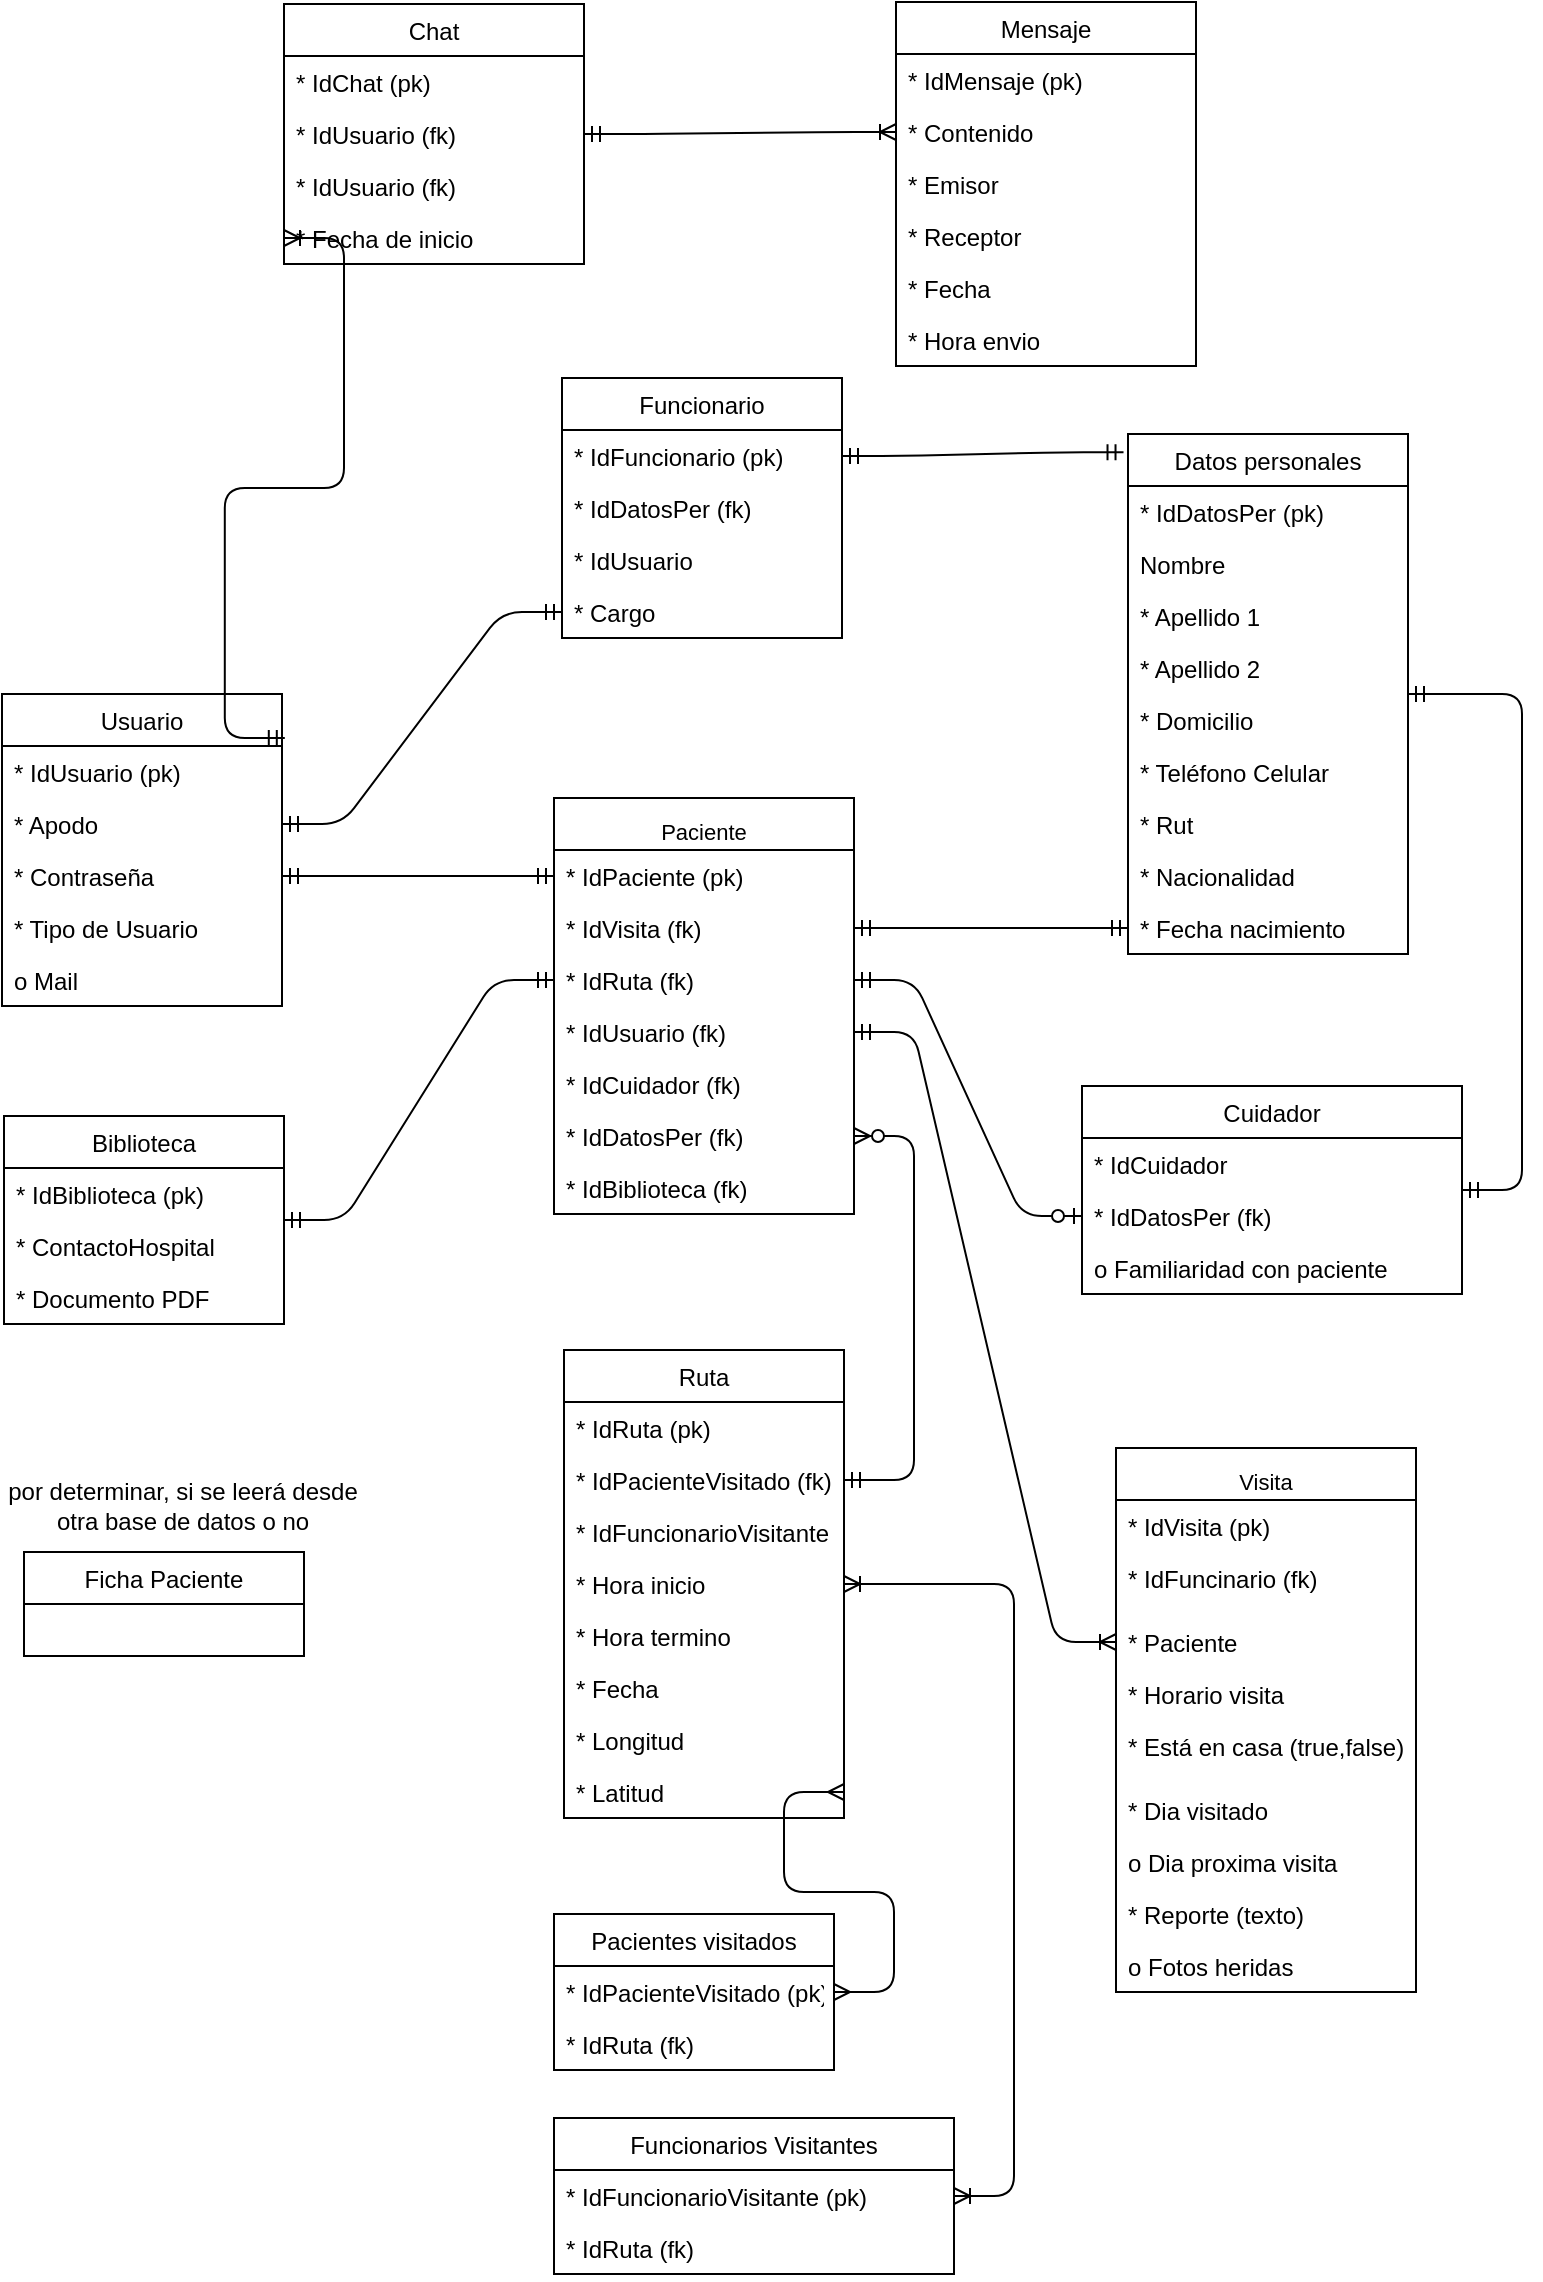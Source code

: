 <mxfile pages="1" version="11.2.8" type="google"><diagram id="VQADYMmozLZeQUsX_s85" name="Page-1"><mxGraphModel dx="1240" dy="1812" grid="1" gridSize="10" guides="1" tooltips="1" connect="1" arrows="1" fold="1" page="1" pageScale="1" pageWidth="827" pageHeight="1169" math="0" shadow="0"><root><mxCell id="0"/><mxCell id="1" parent="0"/><mxCell id="TZUaWwqEXLBFvtkkxB7F-1" value="Paciente" style="swimlane;fontStyle=0;childLayout=stackLayout;horizontal=1;startSize=26;fillColor=none;horizontalStack=0;resizeParent=1;resizeParentMax=0;resizeLast=0;collapsible=1;marginBottom=0;verticalAlign=bottom;fontSize=11;" parent="1" vertex="1"><mxGeometry x="296" y="320" width="150" height="208" as="geometry"><mxRectangle x="320" y="90" width="80" height="26" as="alternateBounds"/></mxGeometry></mxCell><mxCell id="TZUaWwqEXLBFvtkkxB7F-2" value="* IdPaciente (pk)" style="text;strokeColor=none;fillColor=none;align=left;verticalAlign=top;spacingLeft=4;spacingRight=4;overflow=hidden;rotatable=0;points=[[0,0.5],[1,0.5]];portConstraint=eastwest;" parent="TZUaWwqEXLBFvtkkxB7F-1" vertex="1"><mxGeometry y="26" width="150" height="26" as="geometry"/></mxCell><mxCell id="TZUaWwqEXLBFvtkkxB7F-57" value="* IdVisita (fk)" style="text;strokeColor=none;fillColor=none;align=left;verticalAlign=top;spacingLeft=4;spacingRight=4;overflow=hidden;rotatable=0;points=[[0,0.5],[1,0.5]];portConstraint=eastwest;" parent="TZUaWwqEXLBFvtkkxB7F-1" vertex="1"><mxGeometry y="52" width="150" height="26" as="geometry"/></mxCell><mxCell id="TZUaWwqEXLBFvtkkxB7F-60" value="* IdRuta (fk)" style="text;strokeColor=none;fillColor=none;align=left;verticalAlign=top;spacingLeft=4;spacingRight=4;overflow=hidden;rotatable=0;points=[[0,0.5],[1,0.5]];portConstraint=eastwest;" parent="TZUaWwqEXLBFvtkkxB7F-1" vertex="1"><mxGeometry y="78" width="150" height="26" as="geometry"/></mxCell><mxCell id="TZUaWwqEXLBFvtkkxB7F-62" value="* IdUsuario (fk)" style="text;strokeColor=none;fillColor=none;align=left;verticalAlign=top;spacingLeft=4;spacingRight=4;overflow=hidden;rotatable=0;points=[[0,0.5],[1,0.5]];portConstraint=eastwest;" parent="TZUaWwqEXLBFvtkkxB7F-1" vertex="1"><mxGeometry y="104" width="150" height="26" as="geometry"/></mxCell><mxCell id="TZUaWwqEXLBFvtkkxB7F-129" value="* IdCuidador (fk)" style="text;strokeColor=none;fillColor=none;align=left;verticalAlign=top;spacingLeft=4;spacingRight=4;overflow=hidden;rotatable=0;points=[[0,0.5],[1,0.5]];portConstraint=eastwest;" parent="TZUaWwqEXLBFvtkkxB7F-1" vertex="1"><mxGeometry y="130" width="150" height="26" as="geometry"/></mxCell><mxCell id="TZUaWwqEXLBFvtkkxB7F-130" value="* IdDatosPer (fk)" style="text;strokeColor=none;fillColor=none;align=left;verticalAlign=top;spacingLeft=4;spacingRight=4;overflow=hidden;rotatable=0;points=[[0,0.5],[1,0.5]];portConstraint=eastwest;" parent="TZUaWwqEXLBFvtkkxB7F-1" vertex="1"><mxGeometry y="156" width="150" height="26" as="geometry"/></mxCell><mxCell id="amgr2X_OfJF4bxvJJ3Ip-14" value="* IdBiblioteca (fk)" style="text;strokeColor=none;fillColor=none;align=left;verticalAlign=top;spacingLeft=4;spacingRight=4;overflow=hidden;rotatable=0;points=[[0,0.5],[1,0.5]];portConstraint=eastwest;" vertex="1" parent="TZUaWwqEXLBFvtkkxB7F-1"><mxGeometry y="182" width="150" height="26" as="geometry"/></mxCell><mxCell id="O5gdXmLiCLnAz0EHPZgH-3" value="Funcionario" style="swimlane;fontStyle=0;childLayout=stackLayout;horizontal=1;startSize=26;fillColor=none;horizontalStack=0;resizeParent=1;resizeParentMax=0;resizeLast=0;collapsible=1;marginBottom=0;" parent="1" vertex="1"><mxGeometry x="300" y="110" width="140" height="130" as="geometry"/></mxCell><mxCell id="O5gdXmLiCLnAz0EHPZgH-4" value="* IdFuncionario (pk)" style="text;strokeColor=none;fillColor=none;align=left;verticalAlign=top;spacingLeft=4;spacingRight=4;overflow=hidden;rotatable=0;points=[[0,0.5],[1,0.5]];portConstraint=eastwest;" parent="O5gdXmLiCLnAz0EHPZgH-3" vertex="1"><mxGeometry y="26" width="140" height="26" as="geometry"/></mxCell><mxCell id="TZUaWwqEXLBFvtkkxB7F-132" value="* IdDatosPer (fk)" style="text;strokeColor=none;fillColor=none;align=left;verticalAlign=top;spacingLeft=4;spacingRight=4;overflow=hidden;rotatable=0;points=[[0,0.5],[1,0.5]];portConstraint=eastwest;" parent="O5gdXmLiCLnAz0EHPZgH-3" vertex="1"><mxGeometry y="52" width="140" height="26" as="geometry"/></mxCell><mxCell id="TZUaWwqEXLBFvtkkxB7F-135" value="* IdUsuario" style="text;strokeColor=none;fillColor=none;align=left;verticalAlign=top;spacingLeft=4;spacingRight=4;overflow=hidden;rotatable=0;points=[[0,0.5],[1,0.5]];portConstraint=eastwest;" parent="O5gdXmLiCLnAz0EHPZgH-3" vertex="1"><mxGeometry y="78" width="140" height="26" as="geometry"/></mxCell><mxCell id="TZUaWwqEXLBFvtkkxB7F-19" value="* Cargo" style="text;strokeColor=none;fillColor=none;align=left;verticalAlign=top;spacingLeft=4;spacingRight=4;overflow=hidden;rotatable=0;points=[[0,0.5],[1,0.5]];portConstraint=eastwest;" parent="O5gdXmLiCLnAz0EHPZgH-3" vertex="1"><mxGeometry y="104" width="140" height="26" as="geometry"/></mxCell><mxCell id="TZUaWwqEXLBFvtkkxB7F-10" value="Visita" style="swimlane;fontStyle=0;childLayout=stackLayout;horizontal=1;startSize=26;fillColor=none;horizontalStack=0;resizeParent=1;resizeParentMax=0;resizeLast=0;collapsible=1;marginBottom=0;verticalAlign=bottom;fontSize=11;" parent="1" vertex="1"><mxGeometry x="577" y="645" width="150" height="272" as="geometry"><mxRectangle x="320" y="90" width="80" height="26" as="alternateBounds"/></mxGeometry></mxCell><mxCell id="TZUaWwqEXLBFvtkkxB7F-11" value="* IdVisita (pk)" style="text;strokeColor=none;fillColor=none;align=left;verticalAlign=top;spacingLeft=4;spacingRight=4;overflow=hidden;rotatable=0;points=[[0,0.5],[1,0.5]];portConstraint=eastwest;" parent="TZUaWwqEXLBFvtkkxB7F-10" vertex="1"><mxGeometry y="26" width="150" height="26" as="geometry"/></mxCell><mxCell id="TZUaWwqEXLBFvtkkxB7F-14" value="* IdFuncinario (fk)" style="text;strokeColor=none;fillColor=none;align=left;verticalAlign=top;spacingLeft=4;spacingRight=4;overflow=hidden;rotatable=0;points=[[0,0.5],[1,0.5]];portConstraint=eastwest;" parent="TZUaWwqEXLBFvtkkxB7F-10" vertex="1"><mxGeometry y="52" width="150" height="32" as="geometry"/></mxCell><mxCell id="TZUaWwqEXLBFvtkkxB7F-20" value="* Paciente" style="text;strokeColor=none;fillColor=none;align=left;verticalAlign=top;spacingLeft=4;spacingRight=4;overflow=hidden;rotatable=0;points=[[0,0.5],[1,0.5]];portConstraint=eastwest;" parent="TZUaWwqEXLBFvtkkxB7F-10" vertex="1"><mxGeometry y="84" width="150" height="26" as="geometry"/></mxCell><mxCell id="TZUaWwqEXLBFvtkkxB7F-12" value="* Horario visita" style="text;strokeColor=none;fillColor=none;align=left;verticalAlign=top;spacingLeft=4;spacingRight=4;overflow=hidden;rotatable=0;points=[[0,0.5],[1,0.5]];portConstraint=eastwest;" parent="TZUaWwqEXLBFvtkkxB7F-10" vertex="1"><mxGeometry y="110" width="150" height="26" as="geometry"/></mxCell><mxCell id="TZUaWwqEXLBFvtkkxB7F-13" value="* Está en casa (true,false)" style="text;strokeColor=none;fillColor=none;align=left;verticalAlign=top;spacingLeft=4;spacingRight=4;overflow=hidden;rotatable=0;points=[[0,0.5],[1,0.5]];portConstraint=eastwest;" parent="TZUaWwqEXLBFvtkkxB7F-10" vertex="1"><mxGeometry y="136" width="150" height="32" as="geometry"/></mxCell><mxCell id="TZUaWwqEXLBFvtkkxB7F-43" value="* Dia visitado" style="text;strokeColor=none;fillColor=none;align=left;verticalAlign=top;spacingLeft=4;spacingRight=4;overflow=hidden;rotatable=0;points=[[0,0.5],[1,0.5]];portConstraint=eastwest;" parent="TZUaWwqEXLBFvtkkxB7F-10" vertex="1"><mxGeometry y="168" width="150" height="26" as="geometry"/></mxCell><mxCell id="-5sobLdX_L9yg4PINrkj-2" value="o Dia proxima visita" style="text;strokeColor=none;fillColor=none;align=left;verticalAlign=top;spacingLeft=4;spacingRight=4;overflow=hidden;rotatable=0;points=[[0,0.5],[1,0.5]];portConstraint=eastwest;" parent="TZUaWwqEXLBFvtkkxB7F-10" vertex="1"><mxGeometry y="194" width="150" height="26" as="geometry"/></mxCell><mxCell id="TZUaWwqEXLBFvtkkxB7F-44" value="* Reporte (texto)" style="text;strokeColor=none;fillColor=none;align=left;verticalAlign=top;spacingLeft=4;spacingRight=4;overflow=hidden;rotatable=0;points=[[0,0.5],[1,0.5]];portConstraint=eastwest;" parent="TZUaWwqEXLBFvtkkxB7F-10" vertex="1"><mxGeometry y="220" width="150" height="26" as="geometry"/></mxCell><mxCell id="-5sobLdX_L9yg4PINrkj-3" value="o Fotos heridas" style="text;strokeColor=none;fillColor=none;align=left;verticalAlign=top;spacingLeft=4;spacingRight=4;overflow=hidden;rotatable=0;points=[[0,0.5],[1,0.5]];portConstraint=eastwest;" parent="TZUaWwqEXLBFvtkkxB7F-10" vertex="1"><mxGeometry y="246" width="150" height="26" as="geometry"/></mxCell><mxCell id="TZUaWwqEXLBFvtkkxB7F-21" value="Ruta" style="swimlane;fontStyle=0;childLayout=stackLayout;horizontal=1;startSize=26;fillColor=none;horizontalStack=0;resizeParent=1;resizeParentMax=0;resizeLast=0;collapsible=1;marginBottom=0;" parent="1" vertex="1"><mxGeometry x="301" y="596" width="140" height="234" as="geometry"/></mxCell><mxCell id="TZUaWwqEXLBFvtkkxB7F-22" value="* IdRuta (pk)" style="text;strokeColor=none;fillColor=none;align=left;verticalAlign=top;spacingLeft=4;spacingRight=4;overflow=hidden;rotatable=0;points=[[0,0.5],[1,0.5]];portConstraint=eastwest;" parent="TZUaWwqEXLBFvtkkxB7F-21" vertex="1"><mxGeometry y="26" width="140" height="26" as="geometry"/></mxCell><mxCell id="TZUaWwqEXLBFvtkkxB7F-89" value="* IdPacienteVisitado (fk)" style="text;strokeColor=none;fillColor=none;align=left;verticalAlign=top;spacingLeft=4;spacingRight=4;overflow=hidden;rotatable=0;points=[[0,0.5],[1,0.5]];portConstraint=eastwest;" parent="TZUaWwqEXLBFvtkkxB7F-21" vertex="1"><mxGeometry y="52" width="140" height="26" as="geometry"/></mxCell><mxCell id="TZUaWwqEXLBFvtkkxB7F-84" value="* IdFuncionarioVisitante (fk)" style="text;strokeColor=none;fillColor=none;align=left;verticalAlign=top;spacingLeft=4;spacingRight=4;overflow=hidden;rotatable=0;points=[[0,0.5],[1,0.5]];portConstraint=eastwest;" parent="TZUaWwqEXLBFvtkkxB7F-21" vertex="1"><mxGeometry y="78" width="140" height="26" as="geometry"/></mxCell><mxCell id="TZUaWwqEXLBFvtkkxB7F-70" value="* Hora inicio" style="text;strokeColor=none;fillColor=none;align=left;verticalAlign=top;spacingLeft=4;spacingRight=4;overflow=hidden;rotatable=0;points=[[0,0.5],[1,0.5]];portConstraint=eastwest;" parent="TZUaWwqEXLBFvtkkxB7F-21" vertex="1"><mxGeometry y="104" width="140" height="26" as="geometry"/></mxCell><mxCell id="TZUaWwqEXLBFvtkkxB7F-71" value="* Hora termino" style="text;strokeColor=none;fillColor=none;align=left;verticalAlign=top;spacingLeft=4;spacingRight=4;overflow=hidden;rotatable=0;points=[[0,0.5],[1,0.5]];portConstraint=eastwest;" parent="TZUaWwqEXLBFvtkkxB7F-21" vertex="1"><mxGeometry y="130" width="140" height="26" as="geometry"/></mxCell><mxCell id="TZUaWwqEXLBFvtkkxB7F-99" value="* Fecha" style="text;strokeColor=none;fillColor=none;align=left;verticalAlign=top;spacingLeft=4;spacingRight=4;overflow=hidden;rotatable=0;points=[[0,0.5],[1,0.5]];portConstraint=eastwest;" parent="TZUaWwqEXLBFvtkkxB7F-21" vertex="1"><mxGeometry y="156" width="140" height="26" as="geometry"/></mxCell><mxCell id="amgr2X_OfJF4bxvJJ3Ip-1" value="* Longitud" style="text;strokeColor=none;fillColor=none;align=left;verticalAlign=top;spacingLeft=4;spacingRight=4;overflow=hidden;rotatable=0;points=[[0,0.5],[1,0.5]];portConstraint=eastwest;" vertex="1" parent="TZUaWwqEXLBFvtkkxB7F-21"><mxGeometry y="182" width="140" height="26" as="geometry"/></mxCell><mxCell id="amgr2X_OfJF4bxvJJ3Ip-2" value="* Latitud" style="text;strokeColor=none;fillColor=none;align=left;verticalAlign=top;spacingLeft=4;spacingRight=4;overflow=hidden;rotatable=0;points=[[0,0.5],[1,0.5]];portConstraint=eastwest;" vertex="1" parent="TZUaWwqEXLBFvtkkxB7F-21"><mxGeometry y="208" width="140" height="26" as="geometry"/></mxCell><mxCell id="B_agev_JLQlHCcSA6esq-11" style="edgeStyle=entityRelationEdgeStyle;orthogonalLoop=1;jettySize=auto;html=1;entryX=0;entryY=0.5;entryDx=0;entryDy=0;startArrow=ERmandOne;startFill=0;endArrow=ERoneToMany;endFill=0;strokeColor=#000000;rounded=1;exitX=1.01;exitY=0.141;exitDx=0;exitDy=0;exitPerimeter=0;" parent="1" source="TZUaWwqEXLBFvtkkxB7F-30" target="B_agev_JLQlHCcSA6esq-15" edge="1"><mxGeometry relative="1" as="geometry"><mxPoint x="192" y="150" as="sourcePoint"/></mxGeometry></mxCell><mxCell id="TZUaWwqEXLBFvtkkxB7F-30" value="Usuario" style="swimlane;fontStyle=0;childLayout=stackLayout;horizontal=1;startSize=26;fillColor=none;horizontalStack=0;resizeParent=1;resizeParentMax=0;resizeLast=0;collapsible=1;marginBottom=0;" parent="1" vertex="1"><mxGeometry x="20" y="268" width="140" height="156" as="geometry"/></mxCell><mxCell id="TZUaWwqEXLBFvtkkxB7F-31" value="* IdUsuario (pk)" style="text;strokeColor=none;fillColor=none;align=left;verticalAlign=top;spacingLeft=4;spacingRight=4;overflow=hidden;rotatable=0;points=[[0,0.5],[1,0.5]];portConstraint=eastwest;" parent="TZUaWwqEXLBFvtkkxB7F-30" vertex="1"><mxGeometry y="26" width="140" height="26" as="geometry"/></mxCell><mxCell id="TZUaWwqEXLBFvtkkxB7F-32" value="* Apodo" style="text;strokeColor=none;fillColor=none;align=left;verticalAlign=top;spacingLeft=4;spacingRight=4;overflow=hidden;rotatable=0;points=[[0,0.5],[1,0.5]];portConstraint=eastwest;" parent="TZUaWwqEXLBFvtkkxB7F-30" vertex="1"><mxGeometry y="52" width="140" height="26" as="geometry"/></mxCell><mxCell id="TZUaWwqEXLBFvtkkxB7F-33" value="* Contraseña" style="text;strokeColor=none;fillColor=none;align=left;verticalAlign=top;spacingLeft=4;spacingRight=4;overflow=hidden;rotatable=0;points=[[0,0.5],[1,0.5]];portConstraint=eastwest;" parent="TZUaWwqEXLBFvtkkxB7F-30" vertex="1"><mxGeometry y="78" width="140" height="26" as="geometry"/></mxCell><mxCell id="-5sobLdX_L9yg4PINrkj-1" value="* Tipo de Usuario" style="text;strokeColor=none;fillColor=none;align=left;verticalAlign=top;spacingLeft=4;spacingRight=4;overflow=hidden;rotatable=0;points=[[0,0.5],[1,0.5]];portConstraint=eastwest;" parent="TZUaWwqEXLBFvtkkxB7F-30" vertex="1"><mxGeometry y="104" width="140" height="26" as="geometry"/></mxCell><mxCell id="TZUaWwqEXLBFvtkkxB7F-134" value="o Mail" style="text;strokeColor=none;fillColor=none;align=left;verticalAlign=top;spacingLeft=4;spacingRight=4;overflow=hidden;rotatable=0;points=[[0,0.5],[1,0.5]];portConstraint=eastwest;" parent="TZUaWwqEXLBFvtkkxB7F-30" vertex="1"><mxGeometry y="130" width="140" height="26" as="geometry"/></mxCell><mxCell id="TZUaWwqEXLBFvtkkxB7F-35" value="Cuidador" style="swimlane;fontStyle=0;childLayout=stackLayout;horizontal=1;startSize=26;fillColor=none;horizontalStack=0;resizeParent=1;resizeParentMax=0;resizeLast=0;collapsible=1;marginBottom=0;" parent="1" vertex="1"><mxGeometry x="560" y="464" width="190" height="104" as="geometry"/></mxCell><mxCell id="TZUaWwqEXLBFvtkkxB7F-36" value="* IdCuidador" style="text;strokeColor=none;fillColor=none;align=left;verticalAlign=top;spacingLeft=4;spacingRight=4;overflow=hidden;rotatable=0;points=[[0,0.5],[1,0.5]];portConstraint=eastwest;" parent="TZUaWwqEXLBFvtkkxB7F-35" vertex="1"><mxGeometry y="26" width="190" height="26" as="geometry"/></mxCell><mxCell id="TZUaWwqEXLBFvtkkxB7F-131" value="* IdDatosPer (fk)" style="text;strokeColor=none;fillColor=none;align=left;verticalAlign=top;spacingLeft=4;spacingRight=4;overflow=hidden;rotatable=0;points=[[0,0.5],[1,0.5]];portConstraint=eastwest;" parent="TZUaWwqEXLBFvtkkxB7F-35" vertex="1"><mxGeometry y="52" width="190" height="26" as="geometry"/></mxCell><mxCell id="TZUaWwqEXLBFvtkkxB7F-42" value="o Familiaridad con paciente" style="text;strokeColor=none;fillColor=none;align=left;verticalAlign=top;spacingLeft=4;spacingRight=4;overflow=hidden;rotatable=0;points=[[0,0.5],[1,0.5]];portConstraint=eastwest;" parent="TZUaWwqEXLBFvtkkxB7F-35" vertex="1"><mxGeometry y="78" width="190" height="26" as="geometry"/></mxCell><mxCell id="TZUaWwqEXLBFvtkkxB7F-48" value="" style="edgeStyle=entityRelationEdgeStyle;fontSize=12;html=1;endArrow=ERmandOne;startArrow=ERmandOne;" parent="1" source="TZUaWwqEXLBFvtkkxB7F-19" target="TZUaWwqEXLBFvtkkxB7F-32" edge="1"><mxGeometry width="100" height="100" relative="1" as="geometry"><mxPoint x="190" y="278.579" as="sourcePoint"/><mxPoint x="190" y="178.579" as="targetPoint"/></mxGeometry></mxCell><mxCell id="TZUaWwqEXLBFvtkkxB7F-54" value="" style="edgeStyle=entityRelationEdgeStyle;fontSize=12;html=1;endArrow=ERmandOne;startArrow=ERmandOne;exitX=1;exitY=0.5;exitDx=0;exitDy=0;" parent="1" source="TZUaWwqEXLBFvtkkxB7F-33" target="TZUaWwqEXLBFvtkkxB7F-2" edge="1"><mxGeometry width="100" height="100" relative="1" as="geometry"><mxPoint x="460" y="315" as="sourcePoint"/><mxPoint x="601.421" y="215" as="targetPoint"/></mxGeometry></mxCell><mxCell id="TZUaWwqEXLBFvtkkxB7F-64" value="" style="edgeStyle=entityRelationEdgeStyle;fontSize=12;html=1;endArrow=ERzeroToOne;startArrow=ERmandOne;exitX=1;exitY=0.5;exitDx=0;exitDy=0;entryX=0;entryY=0.5;entryDx=0;entryDy=0;" parent="1" source="TZUaWwqEXLBFvtkkxB7F-60" target="TZUaWwqEXLBFvtkkxB7F-131" edge="1"><mxGeometry width="100" height="100" relative="1" as="geometry"><mxPoint x="469.588" y="491.941" as="sourcePoint"/><mxPoint x="550" y="550" as="targetPoint"/></mxGeometry></mxCell><mxCell id="TZUaWwqEXLBFvtkkxB7F-68" value="" style="edgeStyle=entityRelationEdgeStyle;fontSize=12;html=1;endArrow=ERoneToMany;startArrow=ERmandOne;exitX=1;exitY=0.5;exitDx=0;exitDy=0;entryX=0;entryY=0.5;entryDx=0;entryDy=0;" parent="1" source="TZUaWwqEXLBFvtkkxB7F-62" target="TZUaWwqEXLBFvtkkxB7F-20" edge="1"><mxGeometry width="100" height="100" relative="1" as="geometry"><mxPoint x="469.588" y="491.941" as="sourcePoint"/><mxPoint x="490" y="740" as="targetPoint"/></mxGeometry></mxCell><mxCell id="TZUaWwqEXLBFvtkkxB7F-73" value="Pacientes visitados" style="swimlane;fontStyle=0;childLayout=stackLayout;horizontal=1;startSize=26;fillColor=none;horizontalStack=0;resizeParent=1;resizeParentMax=0;resizeLast=0;collapsible=1;marginBottom=0;" parent="1" vertex="1"><mxGeometry x="296" y="878" width="140" height="78" as="geometry"/></mxCell><mxCell id="TZUaWwqEXLBFvtkkxB7F-74" value="* IdPacienteVisitado (pk)" style="text;strokeColor=none;fillColor=none;align=left;verticalAlign=top;spacingLeft=4;spacingRight=4;overflow=hidden;rotatable=0;points=[[0,0.5],[1,0.5]];portConstraint=eastwest;" parent="TZUaWwqEXLBFvtkkxB7F-73" vertex="1"><mxGeometry y="26" width="140" height="26" as="geometry"/></mxCell><mxCell id="TZUaWwqEXLBFvtkkxB7F-75" value="* IdRuta (fk)" style="text;strokeColor=none;fillColor=none;align=left;verticalAlign=top;spacingLeft=4;spacingRight=4;overflow=hidden;rotatable=0;points=[[0,0.5],[1,0.5]];portConstraint=eastwest;" parent="TZUaWwqEXLBFvtkkxB7F-73" vertex="1"><mxGeometry y="52" width="140" height="26" as="geometry"/></mxCell><mxCell id="TZUaWwqEXLBFvtkkxB7F-79" value="" style="edgeStyle=entityRelationEdgeStyle;fontSize=12;html=1;endArrow=ERzeroToMany;startArrow=ERmandOne;exitX=1;exitY=0.5;exitDx=0;exitDy=0;" parent="1" source="TZUaWwqEXLBFvtkkxB7F-89" target="TZUaWwqEXLBFvtkkxB7F-130" edge="1"><mxGeometry width="100" height="100" relative="1" as="geometry"><mxPoint x="160" y="725" as="sourcePoint"/><mxPoint x="290" y="440" as="targetPoint"/></mxGeometry></mxCell><mxCell id="TZUaWwqEXLBFvtkkxB7F-95" value="Funcionarios Visitantes" style="swimlane;fontStyle=0;childLayout=stackLayout;horizontal=1;startSize=26;fillColor=none;horizontalStack=0;resizeParent=1;resizeParentMax=0;resizeLast=0;collapsible=1;marginBottom=0;" parent="1" vertex="1"><mxGeometry x="296" y="980" width="200" height="78" as="geometry"/></mxCell><mxCell id="TZUaWwqEXLBFvtkkxB7F-96" value="* IdFuncionarioVisitante (pk)" style="text;strokeColor=none;fillColor=none;align=left;verticalAlign=top;spacingLeft=4;spacingRight=4;overflow=hidden;rotatable=0;points=[[0,0.5],[1,0.5]];portConstraint=eastwest;" parent="TZUaWwqEXLBFvtkkxB7F-95" vertex="1"><mxGeometry y="26" width="200" height="26" as="geometry"/></mxCell><mxCell id="TZUaWwqEXLBFvtkkxB7F-97" value="* IdRuta (fk)" style="text;strokeColor=none;fillColor=none;align=left;verticalAlign=top;spacingLeft=4;spacingRight=4;overflow=hidden;rotatable=0;points=[[0,0.5],[1,0.5]];portConstraint=eastwest;" parent="TZUaWwqEXLBFvtkkxB7F-95" vertex="1"><mxGeometry y="52" width="200" height="26" as="geometry"/></mxCell><mxCell id="TZUaWwqEXLBFvtkkxB7F-100" value="" style="edgeStyle=entityRelationEdgeStyle;fontSize=12;html=1;endArrow=ERmany;startArrow=ERmany;strokeColor=#000000;exitX=1;exitY=0.5;exitDx=0;exitDy=0;" parent="1" source="amgr2X_OfJF4bxvJJ3Ip-2" target="TZUaWwqEXLBFvtkkxB7F-74" edge="1"><mxGeometry width="100" height="100" relative="1" as="geometry"><mxPoint x="160" y="855" as="sourcePoint"/><mxPoint x="301.421" y="755" as="targetPoint"/></mxGeometry></mxCell><mxCell id="TZUaWwqEXLBFvtkkxB7F-103" value="" style="edgeStyle=entityRelationEdgeStyle;fontSize=12;html=1;endArrow=ERoneToMany;startArrow=ERoneToMany;strokeColor=#000000;" parent="1" source="TZUaWwqEXLBFvtkkxB7F-21" target="TZUaWwqEXLBFvtkkxB7F-95" edge="1"><mxGeometry width="100" height="100" relative="1" as="geometry"><mxPoint x="160" y="855" as="sourcePoint"/><mxPoint x="301.421" y="755" as="targetPoint"/></mxGeometry></mxCell><mxCell id="TZUaWwqEXLBFvtkkxB7F-110" value="Datos personales" style="swimlane;fontStyle=0;childLayout=stackLayout;horizontal=1;startSize=26;fillColor=none;horizontalStack=0;resizeParent=1;resizeParentMax=0;resizeLast=0;collapsible=1;marginBottom=0;" parent="1" vertex="1"><mxGeometry x="583" y="138" width="140" height="260" as="geometry"/></mxCell><mxCell id="TZUaWwqEXLBFvtkkxB7F-118" value="* IdDatosPer (pk)" style="text;strokeColor=none;fillColor=none;align=left;verticalAlign=top;spacingLeft=4;spacingRight=4;overflow=hidden;rotatable=0;points=[[0,0.5],[1,0.5]];portConstraint=eastwest;" parent="TZUaWwqEXLBFvtkkxB7F-110" vertex="1"><mxGeometry y="26" width="140" height="26" as="geometry"/></mxCell><mxCell id="TZUaWwqEXLBFvtkkxB7F-111" value="Nombre" style="text;strokeColor=none;fillColor=none;align=left;verticalAlign=top;spacingLeft=4;spacingRight=4;overflow=hidden;rotatable=0;points=[[0,0.5],[1,0.5]];portConstraint=eastwest;" parent="TZUaWwqEXLBFvtkkxB7F-110" vertex="1"><mxGeometry y="52" width="140" height="26" as="geometry"/></mxCell><mxCell id="TZUaWwqEXLBFvtkkxB7F-114" value="* Apellido 1" style="text;strokeColor=none;fillColor=none;align=left;verticalAlign=top;spacingLeft=4;spacingRight=4;overflow=hidden;rotatable=0;points=[[0,0.5],[1,0.5]];portConstraint=eastwest;" parent="TZUaWwqEXLBFvtkkxB7F-110" vertex="1"><mxGeometry y="78" width="140" height="26" as="geometry"/></mxCell><mxCell id="TZUaWwqEXLBFvtkkxB7F-115" value="* Apellido 2" style="text;strokeColor=none;fillColor=none;align=left;verticalAlign=top;spacingLeft=4;spacingRight=4;overflow=hidden;rotatable=0;points=[[0,0.5],[1,0.5]];portConstraint=eastwest;" parent="TZUaWwqEXLBFvtkkxB7F-110" vertex="1"><mxGeometry y="104" width="140" height="26" as="geometry"/></mxCell><mxCell id="TZUaWwqEXLBFvtkkxB7F-116" value="* Domicilio" style="text;strokeColor=none;fillColor=none;align=left;verticalAlign=top;spacingLeft=4;spacingRight=4;overflow=hidden;rotatable=0;points=[[0,0.5],[1,0.5]];portConstraint=eastwest;" parent="TZUaWwqEXLBFvtkkxB7F-110" vertex="1"><mxGeometry y="130" width="140" height="26" as="geometry"/></mxCell><mxCell id="TZUaWwqEXLBFvtkkxB7F-117" value="* Teléfono Celular" style="text;strokeColor=none;fillColor=none;align=left;verticalAlign=top;spacingLeft=4;spacingRight=4;overflow=hidden;rotatable=0;points=[[0,0.5],[1,0.5]];portConstraint=eastwest;" parent="TZUaWwqEXLBFvtkkxB7F-110" vertex="1"><mxGeometry y="156" width="140" height="26" as="geometry"/></mxCell><mxCell id="TZUaWwqEXLBFvtkkxB7F-119" value="* Rut" style="text;strokeColor=none;fillColor=none;align=left;verticalAlign=top;spacingLeft=4;spacingRight=4;overflow=hidden;rotatable=0;points=[[0,0.5],[1,0.5]];portConstraint=eastwest;" parent="TZUaWwqEXLBFvtkkxB7F-110" vertex="1"><mxGeometry y="182" width="140" height="26" as="geometry"/></mxCell><mxCell id="TZUaWwqEXLBFvtkkxB7F-120" value="* Nacionalidad" style="text;strokeColor=none;fillColor=none;align=left;verticalAlign=top;spacingLeft=4;spacingRight=4;overflow=hidden;rotatable=0;points=[[0,0.5],[1,0.5]];portConstraint=eastwest;" parent="TZUaWwqEXLBFvtkkxB7F-110" vertex="1"><mxGeometry y="208" width="140" height="26" as="geometry"/></mxCell><mxCell id="TZUaWwqEXLBFvtkkxB7F-121" value="* Fecha nacimiento" style="text;strokeColor=none;fillColor=none;align=left;verticalAlign=top;spacingLeft=4;spacingRight=4;overflow=hidden;rotatable=0;points=[[0,0.5],[1,0.5]];portConstraint=eastwest;" parent="TZUaWwqEXLBFvtkkxB7F-110" vertex="1"><mxGeometry y="234" width="140" height="26" as="geometry"/></mxCell><mxCell id="TZUaWwqEXLBFvtkkxB7F-123" value="" style="edgeStyle=entityRelationEdgeStyle;fontSize=12;html=1;endArrow=ERmandOne;startArrow=ERmandOne;strokeColor=#000000;" parent="1" source="TZUaWwqEXLBFvtkkxB7F-35" target="TZUaWwqEXLBFvtkkxB7F-110" edge="1"><mxGeometry width="100" height="100" relative="1" as="geometry"><mxPoint x="655" y="437.579" as="sourcePoint"/><mxPoint x="655" y="337.579" as="targetPoint"/></mxGeometry></mxCell><mxCell id="B_agev_JLQlHCcSA6esq-1" value="Chat" style="swimlane;fontStyle=0;childLayout=stackLayout;horizontal=1;startSize=26;fillColor=none;horizontalStack=0;resizeParent=1;resizeParentMax=0;resizeLast=0;collapsible=1;marginBottom=0;" parent="1" vertex="1"><mxGeometry x="161" y="-77" width="150" height="130" as="geometry"/></mxCell><mxCell id="B_agev_JLQlHCcSA6esq-2" value="* IdChat (pk)" style="text;strokeColor=none;fillColor=none;align=left;verticalAlign=top;spacingLeft=4;spacingRight=4;overflow=hidden;rotatable=0;points=[[0,0.5],[1,0.5]];portConstraint=eastwest;" parent="B_agev_JLQlHCcSA6esq-1" vertex="1"><mxGeometry y="26" width="150" height="26" as="geometry"/></mxCell><mxCell id="B_agev_JLQlHCcSA6esq-3" value="* IdUsuario (fk)" style="text;strokeColor=none;fillColor=none;align=left;verticalAlign=top;spacingLeft=4;spacingRight=4;overflow=hidden;rotatable=0;points=[[0,0.5],[1,0.5]];portConstraint=eastwest;" parent="B_agev_JLQlHCcSA6esq-1" vertex="1"><mxGeometry y="52" width="150" height="26" as="geometry"/></mxCell><mxCell id="B_agev_JLQlHCcSA6esq-4" value="* IdUsuario (fk)" style="text;strokeColor=none;fillColor=none;align=left;verticalAlign=top;spacingLeft=4;spacingRight=4;overflow=hidden;rotatable=0;points=[[0,0.5],[1,0.5]];portConstraint=eastwest;" parent="B_agev_JLQlHCcSA6esq-1" vertex="1"><mxGeometry y="78" width="150" height="26" as="geometry"/></mxCell><mxCell id="B_agev_JLQlHCcSA6esq-15" value="* Fecha de inicio" style="text;strokeColor=none;fillColor=none;align=left;verticalAlign=top;spacingLeft=4;spacingRight=4;overflow=hidden;rotatable=0;points=[[0,0.5],[1,0.5]];portConstraint=eastwest;" parent="B_agev_JLQlHCcSA6esq-1" vertex="1"><mxGeometry y="104" width="150" height="26" as="geometry"/></mxCell><mxCell id="B_agev_JLQlHCcSA6esq-5" value="Mensaje" style="swimlane;fontStyle=0;childLayout=stackLayout;horizontal=1;startSize=26;fillColor=none;horizontalStack=0;resizeParent=1;resizeParentMax=0;resizeLast=0;collapsible=1;marginBottom=0;" parent="1" vertex="1"><mxGeometry x="467" y="-78" width="150" height="182" as="geometry"/></mxCell><mxCell id="B_agev_JLQlHCcSA6esq-6" value="* IdMensaje (pk)" style="text;strokeColor=none;fillColor=none;align=left;verticalAlign=top;spacingLeft=4;spacingRight=4;overflow=hidden;rotatable=0;points=[[0,0.5],[1,0.5]];portConstraint=eastwest;" parent="B_agev_JLQlHCcSA6esq-5" vertex="1"><mxGeometry y="26" width="150" height="26" as="geometry"/></mxCell><mxCell id="B_agev_JLQlHCcSA6esq-7" value="* Contenido" style="text;strokeColor=none;fillColor=none;align=left;verticalAlign=top;spacingLeft=4;spacingRight=4;overflow=hidden;rotatable=0;points=[[0,0.5],[1,0.5]];portConstraint=eastwest;" parent="B_agev_JLQlHCcSA6esq-5" vertex="1"><mxGeometry y="52" width="150" height="26" as="geometry"/></mxCell><mxCell id="B_agev_JLQlHCcSA6esq-8" value="* Emisor" style="text;strokeColor=none;fillColor=none;align=left;verticalAlign=top;spacingLeft=4;spacingRight=4;overflow=hidden;rotatable=0;points=[[0,0.5],[1,0.5]];portConstraint=eastwest;" parent="B_agev_JLQlHCcSA6esq-5" vertex="1"><mxGeometry y="78" width="150" height="26" as="geometry"/></mxCell><mxCell id="B_agev_JLQlHCcSA6esq-9" value="* Receptor" style="text;strokeColor=none;fillColor=none;align=left;verticalAlign=top;spacingLeft=4;spacingRight=4;overflow=hidden;rotatable=0;points=[[0,0.5],[1,0.5]];portConstraint=eastwest;" parent="B_agev_JLQlHCcSA6esq-5" vertex="1"><mxGeometry y="104" width="150" height="26" as="geometry"/></mxCell><mxCell id="B_agev_JLQlHCcSA6esq-10" value="* Fecha" style="text;strokeColor=none;fillColor=none;align=left;verticalAlign=top;spacingLeft=4;spacingRight=4;overflow=hidden;rotatable=0;points=[[0,0.5],[1,0.5]];portConstraint=eastwest;" parent="B_agev_JLQlHCcSA6esq-5" vertex="1"><mxGeometry y="130" width="150" height="26" as="geometry"/></mxCell><mxCell id="B_agev_JLQlHCcSA6esq-14" value="* Hora envio" style="text;strokeColor=none;fillColor=none;align=left;verticalAlign=top;spacingLeft=4;spacingRight=4;overflow=hidden;rotatable=0;points=[[0,0.5],[1,0.5]];portConstraint=eastwest;" parent="B_agev_JLQlHCcSA6esq-5" vertex="1"><mxGeometry y="156" width="150" height="26" as="geometry"/></mxCell><mxCell id="TZUaWwqEXLBFvtkkxB7F-124" value="" style="edgeStyle=entityRelationEdgeStyle;fontSize=12;html=1;endArrow=ERmandOne;startArrow=ERmandOne;strokeColor=#000000;entryX=0;entryY=0.5;entryDx=0;entryDy=0;rounded=1;exitX=1;exitY=0.5;exitDx=0;exitDy=0;" parent="1" source="TZUaWwqEXLBFvtkkxB7F-57" target="TZUaWwqEXLBFvtkkxB7F-121" edge="1"><mxGeometry width="100" height="100" relative="1" as="geometry"><mxPoint x="473" y="460" as="sourcePoint"/><mxPoint x="395" y="178.579" as="targetPoint"/></mxGeometry></mxCell><mxCell id="B_agev_JLQlHCcSA6esq-13" style="edgeStyle=entityRelationEdgeStyle;orthogonalLoop=1;jettySize=auto;html=1;startArrow=ERmandOne;startFill=0;endArrow=ERoneToMany;endFill=0;rounded=1;entryX=0;entryY=0.5;entryDx=0;entryDy=0;" parent="1" source="B_agev_JLQlHCcSA6esq-3" target="B_agev_JLQlHCcSA6esq-7" edge="1"><mxGeometry relative="1" as="geometry"><mxPoint x="400.118" y="-19.676" as="sourcePoint"/><mxPoint x="460" y="-170" as="targetPoint"/></mxGeometry></mxCell><mxCell id="TZUaWwqEXLBFvtkkxB7F-127" value="" style="edgeStyle=entityRelationEdgeStyle;fontSize=12;html=1;endArrow=ERmandOne;startArrow=ERmandOne;strokeColor=#000000;exitX=1;exitY=0.5;exitDx=0;exitDy=0;entryX=-0.016;entryY=0.035;entryDx=0;entryDy=0;entryPerimeter=0;" parent="1" source="O5gdXmLiCLnAz0EHPZgH-4" target="TZUaWwqEXLBFvtkkxB7F-110" edge="1"><mxGeometry width="100" height="100" relative="1" as="geometry"><mxPoint x="395" y="55.579" as="sourcePoint"/><mxPoint x="550" y="80" as="targetPoint"/></mxGeometry></mxCell><mxCell id="amgr2X_OfJF4bxvJJ3Ip-5" value="Biblioteca" style="swimlane;fontStyle=0;childLayout=stackLayout;horizontal=1;startSize=26;fillColor=none;horizontalStack=0;resizeParent=1;resizeParentMax=0;resizeLast=0;collapsible=1;marginBottom=0;" vertex="1" parent="1"><mxGeometry x="21" y="479" width="140" height="104" as="geometry"/></mxCell><mxCell id="amgr2X_OfJF4bxvJJ3Ip-6" value="* IdBiblioteca (pk)" style="text;strokeColor=none;fillColor=none;align=left;verticalAlign=top;spacingLeft=4;spacingRight=4;overflow=hidden;rotatable=0;points=[[0,0.5],[1,0.5]];portConstraint=eastwest;" vertex="1" parent="amgr2X_OfJF4bxvJJ3Ip-5"><mxGeometry y="26" width="140" height="26" as="geometry"/></mxCell><mxCell id="amgr2X_OfJF4bxvJJ3Ip-12" value="* ContactoHospital" style="text;strokeColor=none;fillColor=none;align=left;verticalAlign=top;spacingLeft=4;spacingRight=4;overflow=hidden;rotatable=0;points=[[0,0.5],[1,0.5]];portConstraint=eastwest;" vertex="1" parent="amgr2X_OfJF4bxvJJ3Ip-5"><mxGeometry y="52" width="140" height="26" as="geometry"/></mxCell><mxCell id="amgr2X_OfJF4bxvJJ3Ip-7" value="* Documento PDF" style="text;strokeColor=none;fillColor=none;align=left;verticalAlign=top;spacingLeft=4;spacingRight=4;overflow=hidden;rotatable=0;points=[[0,0.5],[1,0.5]];portConstraint=eastwest;" vertex="1" parent="amgr2X_OfJF4bxvJJ3Ip-5"><mxGeometry y="78" width="140" height="26" as="geometry"/></mxCell><mxCell id="amgr2X_OfJF4bxvJJ3Ip-13" value="" style="edgeStyle=entityRelationEdgeStyle;fontSize=12;html=1;endArrow=ERmandOne;startArrow=ERmandOne;entryX=0;entryY=0.5;entryDx=0;entryDy=0;" edge="1" parent="1" source="amgr2X_OfJF4bxvJJ3Ip-5" target="TZUaWwqEXLBFvtkkxB7F-60"><mxGeometry width="100" height="100" relative="1" as="geometry"><mxPoint x="120" y="600" as="sourcePoint"/><mxPoint x="220" y="500" as="targetPoint"/></mxGeometry></mxCell><mxCell id="amgr2X_OfJF4bxvJJ3Ip-15" value="Ficha Paciente" style="swimlane;fontStyle=0;childLayout=stackLayout;horizontal=1;startSize=26;fillColor=none;horizontalStack=0;resizeParent=1;resizeParentMax=0;resizeLast=0;collapsible=1;marginBottom=0;" vertex="1" parent="1"><mxGeometry x="31" y="697" width="140" height="52" as="geometry"/></mxCell><mxCell id="amgr2X_OfJF4bxvJJ3Ip-19" value="por determinar, si se leerá desde otra base de datos o no" style="text;html=1;strokeColor=none;fillColor=none;align=center;verticalAlign=middle;whiteSpace=wrap;rounded=0;" vertex="1" parent="1"><mxGeometry x="21" y="664" width="179" height="20" as="geometry"/></mxCell></root></mxGraphModel></diagram></mxfile>